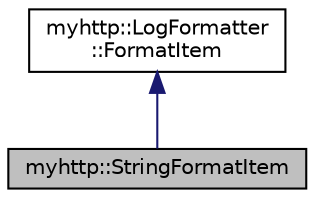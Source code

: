 digraph "myhttp::StringFormatItem"
{
 // LATEX_PDF_SIZE
  edge [fontname="Helvetica",fontsize="10",labelfontname="Helvetica",labelfontsize="10"];
  node [fontname="Helvetica",fontsize="10",shape=record];
  Node1 [label="myhttp::StringFormatItem",height=0.2,width=0.4,color="black", fillcolor="grey75", style="filled", fontcolor="black",tooltip=" "];
  Node2 -> Node1 [dir="back",color="midnightblue",fontsize="10",style="solid",fontname="Helvetica"];
  Node2 [label="myhttp::LogFormatter\l::FormatItem",height=0.2,width=0.4,color="black", fillcolor="white", style="filled",URL="$classmyhttp_1_1LogFormatter_1_1FormatItem.html",tooltip="日志内容项格式化"];
}
